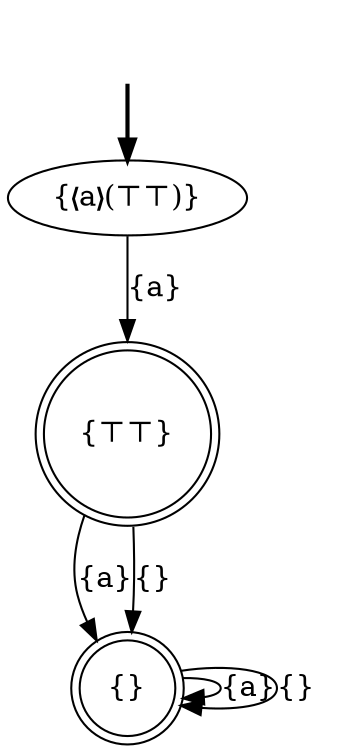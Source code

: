 digraph {
	fake0 [style=invisible]
	"{⊤⊤}" [shape=doublecircle]
	"{❬a❭(⊤⊤)}" [root=true]
	"{}" [shape=doublecircle]
	fake0 -> "{❬a❭(⊤⊤)}" [style=bold]
	"{⊤⊤}" -> "{}" [label="{a}"]
	"{}" -> "{}" [label="{a}"]
	"{❬a❭(⊤⊤)}" -> "{⊤⊤}" [label="{a}"]
	"{}" -> "{}" [label="{}"]
	"{⊤⊤}" -> "{}" [label="{}"]
}
